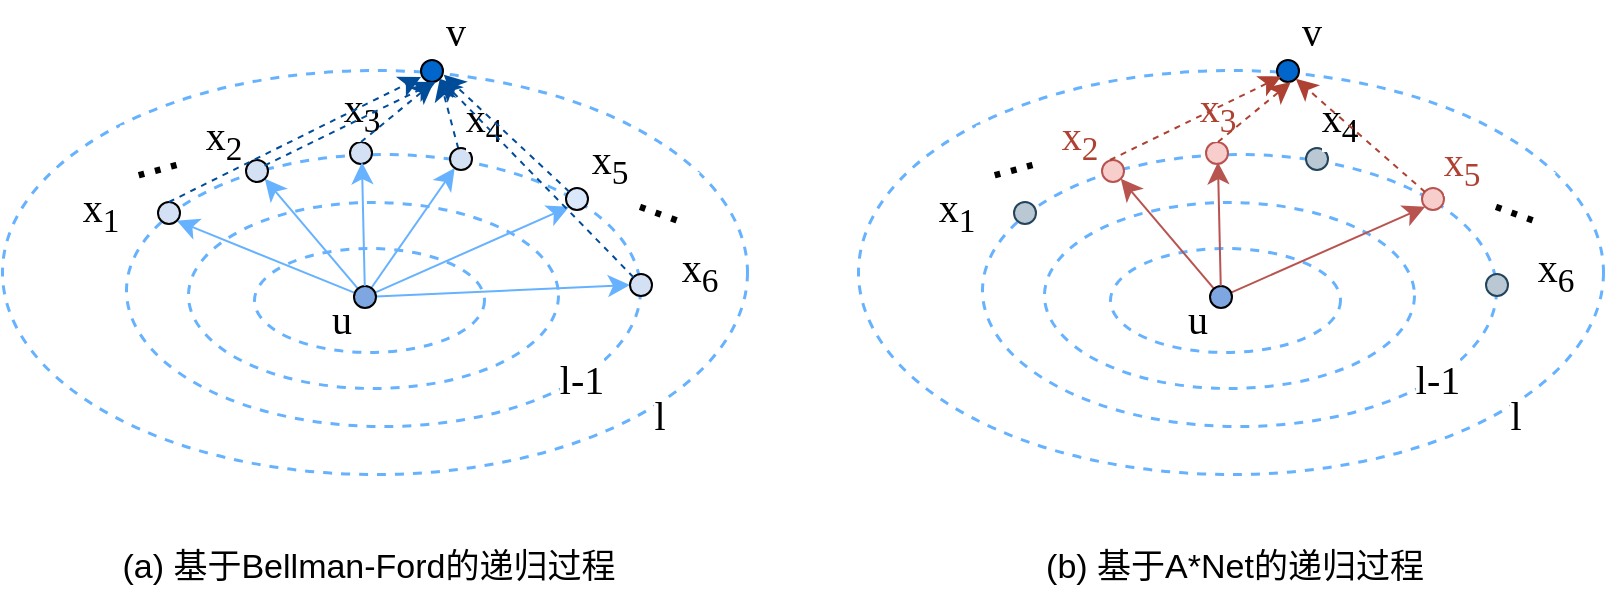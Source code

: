 <mxfile version="26.0.13" pages="2">
  <diagram name="第 1 页" id="-GWqahgR6H9b3GAEnnep">
    <mxGraphModel dx="1654" dy="725" grid="0" gridSize="10" guides="1" tooltips="1" connect="1" arrows="1" fold="1" page="0" pageScale="1" pageWidth="827" pageHeight="1169" math="0" shadow="0">
      <root>
        <mxCell id="0" />
        <mxCell id="1" parent="0" />
        <mxCell id="dbSCkXmtqoAMXs0ZTFc3-5" value="" style="ellipse;whiteSpace=wrap;html=1;dashed=1;strokeColor=#66B2FF;strokeWidth=1.5;" vertex="1" parent="1">
          <mxGeometry x="-33" y="90" width="372.5" height="202" as="geometry" />
        </mxCell>
        <mxCell id="dbSCkXmtqoAMXs0ZTFc3-3" value="" style="ellipse;whiteSpace=wrap;html=1;dashed=1;strokeColor=#66B2FF;strokeWidth=1.5;" vertex="1" parent="1">
          <mxGeometry x="29" y="132" width="257" height="136" as="geometry" />
        </mxCell>
        <mxCell id="dbSCkXmtqoAMXs0ZTFc3-2" value="" style="ellipse;whiteSpace=wrap;html=1;dashed=1;strokeColor=#66B2FF;strokeWidth=1.5;" vertex="1" parent="1">
          <mxGeometry x="60" y="156" width="185" height="93" as="geometry" />
        </mxCell>
        <mxCell id="dbSCkXmtqoAMXs0ZTFc3-1" value="" style="ellipse;whiteSpace=wrap;html=1;dashed=1;strokeColor=#66B2FF;strokeWidth=1.5;" vertex="1" parent="1">
          <mxGeometry x="93" y="179" width="115" height="52" as="geometry" />
        </mxCell>
        <mxCell id="dbSCkXmtqoAMXs0ZTFc3-13" style="edgeStyle=none;curved=1;rounded=0;orthogonalLoop=1;jettySize=auto;html=1;entryX=1;entryY=1;entryDx=0;entryDy=0;fontSize=12;startSize=8;endSize=8;strokeColor=#66B2FF;" edge="1" parent="1" source="dbSCkXmtqoAMXs0ZTFc3-6" target="dbSCkXmtqoAMXs0ZTFc3-11">
          <mxGeometry relative="1" as="geometry" />
        </mxCell>
        <mxCell id="dbSCkXmtqoAMXs0ZTFc3-14" style="edgeStyle=none;curved=1;rounded=0;orthogonalLoop=1;jettySize=auto;html=1;entryX=1;entryY=1;entryDx=0;entryDy=0;fontSize=12;startSize=8;endSize=8;strokeColor=#66B2FF;" edge="1" parent="1" source="dbSCkXmtqoAMXs0ZTFc3-6" target="dbSCkXmtqoAMXs0ZTFc3-7">
          <mxGeometry relative="1" as="geometry" />
        </mxCell>
        <mxCell id="dbSCkXmtqoAMXs0ZTFc3-17" style="edgeStyle=none;curved=1;rounded=0;orthogonalLoop=1;jettySize=auto;html=1;entryX=0;entryY=0.5;entryDx=0;entryDy=0;fontSize=12;startSize=8;endSize=8;strokeColor=#66B2FF;" edge="1" parent="1" source="dbSCkXmtqoAMXs0ZTFc3-6" target="dbSCkXmtqoAMXs0ZTFc3-12">
          <mxGeometry relative="1" as="geometry" />
        </mxCell>
        <mxCell id="dbSCkXmtqoAMXs0ZTFc3-18" style="edgeStyle=none;curved=1;rounded=0;orthogonalLoop=1;jettySize=auto;html=1;entryX=0;entryY=1;entryDx=0;entryDy=0;fontSize=12;startSize=8;endSize=8;strokeColor=#66B2FF;" edge="1" parent="1" source="dbSCkXmtqoAMXs0ZTFc3-6" target="dbSCkXmtqoAMXs0ZTFc3-10">
          <mxGeometry relative="1" as="geometry" />
        </mxCell>
        <mxCell id="dbSCkXmtqoAMXs0ZTFc3-19" style="edgeStyle=none;curved=1;rounded=0;orthogonalLoop=1;jettySize=auto;html=1;fontSize=12;startSize=8;endSize=8;strokeColor=#66B2FF;" edge="1" parent="1" source="dbSCkXmtqoAMXs0ZTFc3-6" target="dbSCkXmtqoAMXs0ZTFc3-9">
          <mxGeometry relative="1" as="geometry" />
        </mxCell>
        <mxCell id="dbSCkXmtqoAMXs0ZTFc3-6" value="" style="ellipse;whiteSpace=wrap;html=1;aspect=fixed;fillColor=#7EA6E0;" vertex="1" parent="1">
          <mxGeometry x="143" y="198" width="11" height="11" as="geometry" />
        </mxCell>
        <mxCell id="dbSCkXmtqoAMXs0ZTFc3-7" value="" style="ellipse;whiteSpace=wrap;html=1;aspect=fixed;fillColor=#D4E1F5;" vertex="1" parent="1">
          <mxGeometry x="89" y="135" width="11" height="11" as="geometry" />
        </mxCell>
        <mxCell id="dbSCkXmtqoAMXs0ZTFc3-8" value="" style="ellipse;whiteSpace=wrap;html=1;aspect=fixed;fillColor=#D4E1F5;" vertex="1" parent="1">
          <mxGeometry x="141" y="126" width="11" height="11" as="geometry" />
        </mxCell>
        <mxCell id="dbSCkXmtqoAMXs0ZTFc3-57" style="edgeStyle=none;curved=1;rounded=0;orthogonalLoop=1;jettySize=auto;html=1;entryX=1;entryY=1;entryDx=0;entryDy=0;fontSize=12;startSize=8;endSize=8;dashed=1;strokeColor=#004C99;" edge="1" parent="1" source="dbSCkXmtqoAMXs0ZTFc3-9" target="dbSCkXmtqoAMXs0ZTFc3-51">
          <mxGeometry relative="1" as="geometry" />
        </mxCell>
        <mxCell id="dbSCkXmtqoAMXs0ZTFc3-9" value="" style="ellipse;whiteSpace=wrap;html=1;aspect=fixed;fillColor=#D4E1F5;" vertex="1" parent="1">
          <mxGeometry x="191" y="129" width="11" height="11" as="geometry" />
        </mxCell>
        <mxCell id="dbSCkXmtqoAMXs0ZTFc3-10" value="" style="ellipse;whiteSpace=wrap;html=1;aspect=fixed;fillColor=#DAE8FC;" vertex="1" parent="1">
          <mxGeometry x="249" y="149" width="11" height="11" as="geometry" />
        </mxCell>
        <mxCell id="dbSCkXmtqoAMXs0ZTFc3-11" value="" style="ellipse;whiteSpace=wrap;html=1;aspect=fixed;fillColor=#D4E1F5;" vertex="1" parent="1">
          <mxGeometry x="45" y="156" width="11" height="11" as="geometry" />
        </mxCell>
        <mxCell id="dbSCkXmtqoAMXs0ZTFc3-12" value="" style="ellipse;whiteSpace=wrap;html=1;aspect=fixed;fillColor=#D4E1F5;" vertex="1" parent="1">
          <mxGeometry x="281" y="192" width="11" height="11" as="geometry" />
        </mxCell>
        <mxCell id="dbSCkXmtqoAMXs0ZTFc3-15" style="edgeStyle=none;curved=1;rounded=0;orthogonalLoop=1;jettySize=auto;html=1;entryX=0.459;entryY=0.03;entryDx=0;entryDy=0;entryPerimeter=0;fontSize=12;startSize=8;endSize=8;strokeColor=#66B2FF;" edge="1" parent="1" source="dbSCkXmtqoAMXs0ZTFc3-6" target="dbSCkXmtqoAMXs0ZTFc3-3">
          <mxGeometry relative="1" as="geometry" />
        </mxCell>
        <mxCell id="dbSCkXmtqoAMXs0ZTFc3-22" value="&lt;font style=&quot;font-size: 20px;&quot; data-font-src=&quot;https://fonts.googleapis.com/css?family=Ma+Shan+Zheng&quot; face=&quot;Ma Shan Zheng&quot;&gt;x&lt;sub style=&quot;&quot;&gt;1&lt;/sub&gt;&lt;/font&gt;" style="text;html=1;align=center;verticalAlign=middle;whiteSpace=wrap;rounded=0;fontFamily=Helvetica;fontSize=11;fontColor=default;labelBackgroundColor=default;" vertex="1" parent="1">
          <mxGeometry x="-7" y="149" width="47" height="24" as="geometry" />
        </mxCell>
        <mxCell id="dbSCkXmtqoAMXs0ZTFc3-23" value="&lt;font style=&quot;font-size: 20px;&quot; data-font-src=&quot;https://fonts.googleapis.com/css?family=Ma+Shan+Zheng&quot; face=&quot;Ma Shan Zheng&quot;&gt;x&lt;sub style=&quot;&quot;&gt;2&lt;/sub&gt;&lt;/font&gt;" style="text;html=1;align=center;verticalAlign=middle;whiteSpace=wrap;rounded=0;fontFamily=Helvetica;fontSize=11;fontColor=default;labelBackgroundColor=default;" vertex="1" parent="1">
          <mxGeometry x="48" y="110" width="60" height="30" as="geometry" />
        </mxCell>
        <mxCell id="dbSCkXmtqoAMXs0ZTFc3-24" value="&lt;font style=&quot;font-size: 20px;&quot; face=&quot;Ma Shan Zheng&quot;&gt;x&lt;sub style=&quot;&quot;&gt;3&lt;/sub&gt;&lt;/font&gt;" style="text;html=1;align=center;verticalAlign=middle;whiteSpace=wrap;rounded=0;fontFamily=Helvetica;fontSize=11;fontColor=default;labelBackgroundColor=default;" vertex="1" parent="1">
          <mxGeometry x="116.5" y="96" width="60" height="30" as="geometry" />
        </mxCell>
        <mxCell id="dbSCkXmtqoAMXs0ZTFc3-25" value="&lt;font style=&quot;font-size: 20px;&quot; data-font-src=&quot;https://fonts.googleapis.com/css?family=Ma+Shan+Zheng&quot; face=&quot;Ma Shan Zheng&quot;&gt;x&lt;sub style=&quot;&quot;&gt;4&lt;/sub&gt;&lt;/font&gt;" style="text;html=1;align=center;verticalAlign=middle;whiteSpace=wrap;rounded=0;fontFamily=Helvetica;fontSize=11;fontColor=default;labelBackgroundColor=default;" vertex="1" parent="1">
          <mxGeometry x="181" y="103" width="54" height="26" as="geometry" />
        </mxCell>
        <mxCell id="dbSCkXmtqoAMXs0ZTFc3-28" value="&lt;font style=&quot;font-size: 20px;&quot; data-font-src=&quot;https://fonts.googleapis.com/css?family=Ma+Shan+Zheng&quot; face=&quot;Ma Shan Zheng&quot;&gt;x&lt;sub style=&quot;&quot;&gt;5&lt;/sub&gt;&lt;/font&gt;" style="text;html=1;align=center;verticalAlign=middle;whiteSpace=wrap;rounded=0;fontFamily=Helvetica;fontSize=11;fontColor=default;labelBackgroundColor=default;" vertex="1" parent="1">
          <mxGeometry x="241" y="122" width="60" height="30" as="geometry" />
        </mxCell>
        <mxCell id="dbSCkXmtqoAMXs0ZTFc3-29" value="&lt;font style=&quot;font-size: 20px;&quot; data-font-src=&quot;https://fonts.googleapis.com/css?family=Ma+Shan+Zheng&quot; face=&quot;Ma Shan Zheng&quot;&gt;x&lt;sub style=&quot;&quot;&gt;6&lt;/sub&gt;&lt;/font&gt;" style="text;html=1;align=center;verticalAlign=middle;whiteSpace=wrap;rounded=0;fontFamily=Helvetica;fontSize=11;fontColor=default;labelBackgroundColor=default;" vertex="1" parent="1">
          <mxGeometry x="286" y="176" width="60" height="30" as="geometry" />
        </mxCell>
        <mxCell id="dbSCkXmtqoAMXs0ZTFc3-34" value="&lt;font style=&quot;font-size: 30px;&quot;&gt;...&lt;/font&gt;" style="text;html=1;align=center;verticalAlign=middle;whiteSpace=wrap;rounded=0;fontFamily=Helvetica;fontSize=11;fontColor=default;labelBackgroundColor=default;rotation=20;" vertex="1" parent="1">
          <mxGeometry x="289" y="152" width="19" height="1" as="geometry" />
        </mxCell>
        <mxCell id="dbSCkXmtqoAMXs0ZTFc3-43" style="edgeStyle=none;curved=1;rounded=0;orthogonalLoop=1;jettySize=auto;html=1;exitX=0.25;exitY=1;exitDx=0;exitDy=0;fontSize=12;startSize=8;endSize=8;" edge="1" parent="1" source="dbSCkXmtqoAMXs0ZTFc3-34" target="dbSCkXmtqoAMXs0ZTFc3-34">
          <mxGeometry relative="1" as="geometry" />
        </mxCell>
        <mxCell id="dbSCkXmtqoAMXs0ZTFc3-44" value="&lt;font style=&quot;font-size: 30px;&quot;&gt;...&lt;/font&gt;" style="text;html=1;align=center;verticalAlign=middle;whiteSpace=wrap;rounded=0;fontFamily=Helvetica;fontSize=11;fontColor=default;labelBackgroundColor=default;rotation=-15;" vertex="1" parent="1">
          <mxGeometry x="32.998" y="130.999" width="19" height="1" as="geometry" />
        </mxCell>
        <mxCell id="dbSCkXmtqoAMXs0ZTFc3-48" value="&lt;font style=&quot;font-size: 20px;&quot; data-font-src=&quot;https://fonts.googleapis.com/css?family=Ma+Shan+Zheng&quot; face=&quot;Ma Shan Zheng&quot;&gt;u&lt;/font&gt;" style="text;html=1;align=center;verticalAlign=middle;whiteSpace=wrap;rounded=0;fontFamily=Helvetica;fontSize=11;fontColor=default;labelBackgroundColor=default;" vertex="1" parent="1">
          <mxGeometry x="107" y="199" width="60" height="30" as="geometry" />
        </mxCell>
        <mxCell id="dbSCkXmtqoAMXs0ZTFc3-49" value="&lt;font style=&quot;font-size: 20px;&quot; data-font-src=&quot;https://fonts.googleapis.com/css?family=Ma+Shan+Zheng&quot; face=&quot;Ma Shan Zheng&quot;&gt;l-1&lt;/font&gt;" style="text;html=1;align=center;verticalAlign=middle;whiteSpace=wrap;rounded=0;fontFamily=Helvetica;fontSize=11;fontColor=default;labelBackgroundColor=default;" vertex="1" parent="1">
          <mxGeometry x="227" y="229" width="60" height="30" as="geometry" />
        </mxCell>
        <mxCell id="dbSCkXmtqoAMXs0ZTFc3-50" value="&lt;font style=&quot;font-size: 20px;&quot; data-font-src=&quot;https://fonts.googleapis.com/css?family=Ma+Shan+Zheng&quot; face=&quot;Ma Shan Zheng&quot;&gt;l&lt;/font&gt;" style="text;html=1;align=center;verticalAlign=middle;whiteSpace=wrap;rounded=0;fontFamily=Helvetica;fontSize=11;fontColor=default;labelBackgroundColor=default;" vertex="1" parent="1">
          <mxGeometry x="266" y="247" width="60" height="30" as="geometry" />
        </mxCell>
        <mxCell id="dbSCkXmtqoAMXs0ZTFc3-51" value="" style="ellipse;whiteSpace=wrap;html=1;aspect=fixed;fillColor=#0066CC;" vertex="1" parent="1">
          <mxGeometry x="176.5" y="85" width="11" height="11" as="geometry" />
        </mxCell>
        <mxCell id="dbSCkXmtqoAMXs0ZTFc3-52" value="&lt;font style=&quot;font-size: 20px;&quot; data-font-src=&quot;https://fonts.googleapis.com/css?family=Ma+Shan+Zheng&quot; face=&quot;Ma Shan Zheng&quot;&gt;v&lt;/font&gt;" style="text;html=1;align=center;verticalAlign=middle;whiteSpace=wrap;rounded=0;fontFamily=Helvetica;fontSize=11;fontColor=default;labelBackgroundColor=default;" vertex="1" parent="1">
          <mxGeometry x="164" y="55" width="60" height="30" as="geometry" />
        </mxCell>
        <mxCell id="dbSCkXmtqoAMXs0ZTFc3-54" style="edgeStyle=none;curved=1;rounded=0;orthogonalLoop=1;jettySize=auto;html=1;entryX=0.578;entryY=0.012;entryDx=0;entryDy=0;entryPerimeter=0;fontSize=12;startSize=8;endSize=8;dashed=1;strokeColor=#004C99;exitX=0.5;exitY=0;exitDx=0;exitDy=0;" edge="1" parent="1" source="dbSCkXmtqoAMXs0ZTFc3-11">
          <mxGeometry relative="1" as="geometry">
            <mxPoint x="49.572" y="159.998" as="sourcePoint" />
            <mxPoint x="176.505" y="93.474" as="targetPoint" />
          </mxGeometry>
        </mxCell>
        <mxCell id="dbSCkXmtqoAMXs0ZTFc3-55" style="edgeStyle=none;curved=1;rounded=0;orthogonalLoop=1;jettySize=auto;html=1;entryX=0.231;entryY=-0.039;entryDx=0;entryDy=0;entryPerimeter=0;fontSize=12;startSize=8;endSize=8;dashed=1;strokeColor=#004C99;exitX=0.838;exitY=0.926;exitDx=0;exitDy=0;exitPerimeter=0;" edge="1" parent="1" source="dbSCkXmtqoAMXs0ZTFc3-23">
          <mxGeometry relative="1" as="geometry">
            <mxPoint x="92.999" y="135.329" as="sourcePoint" />
            <mxPoint x="183.924" y="95.996" as="targetPoint" />
          </mxGeometry>
        </mxCell>
        <mxCell id="dbSCkXmtqoAMXs0ZTFc3-56" style="edgeStyle=none;curved=1;rounded=0;orthogonalLoop=1;jettySize=auto;html=1;entryX=0.277;entryY=-0.011;entryDx=0;entryDy=0;entryPerimeter=0;fontSize=12;startSize=8;endSize=8;dashed=1;strokeColor=#004C99;exitX=0.5;exitY=1;exitDx=0;exitDy=0;" edge="1" parent="1" source="dbSCkXmtqoAMXs0ZTFc3-24">
          <mxGeometry relative="1" as="geometry">
            <mxPoint x="141.0" y="124.685" as="sourcePoint" />
            <mxPoint x="182.918" y="96.004" as="targetPoint" />
          </mxGeometry>
        </mxCell>
        <mxCell id="dbSCkXmtqoAMXs0ZTFc3-59" style="edgeStyle=none;curved=1;rounded=0;orthogonalLoop=1;jettySize=auto;html=1;entryX=1.033;entryY=0.668;entryDx=0;entryDy=0;entryPerimeter=0;fontSize=12;startSize=8;endSize=8;dashed=1;strokeColor=#004C99;" edge="1" parent="1" source="dbSCkXmtqoAMXs0ZTFc3-10" target="dbSCkXmtqoAMXs0ZTFc3-51">
          <mxGeometry relative="1" as="geometry" />
        </mxCell>
        <mxCell id="dbSCkXmtqoAMXs0ZTFc3-60" style="edgeStyle=none;curved=1;rounded=0;orthogonalLoop=1;jettySize=auto;html=1;entryX=0.588;entryY=0.022;entryDx=0;entryDy=0;entryPerimeter=0;fontSize=12;startSize=8;endSize=8;dashed=1;strokeColor=#004C99;" edge="1" parent="1" source="dbSCkXmtqoAMXs0ZTFc3-12" target="dbSCkXmtqoAMXs0ZTFc3-5">
          <mxGeometry relative="1" as="geometry" />
        </mxCell>
        <mxCell id="dbSCkXmtqoAMXs0ZTFc3-61" value="" style="ellipse;whiteSpace=wrap;html=1;dashed=1;strokeColor=#66B2FF;strokeWidth=1.5;" vertex="1" parent="1">
          <mxGeometry x="395" y="90" width="372.5" height="202" as="geometry" />
        </mxCell>
        <mxCell id="dbSCkXmtqoAMXs0ZTFc3-62" value="" style="ellipse;whiteSpace=wrap;html=1;dashed=1;strokeColor=#66B2FF;strokeWidth=1.5;" vertex="1" parent="1">
          <mxGeometry x="457" y="132" width="257" height="136" as="geometry" />
        </mxCell>
        <mxCell id="dbSCkXmtqoAMXs0ZTFc3-63" value="" style="ellipse;whiteSpace=wrap;html=1;dashed=1;strokeColor=#66B2FF;strokeWidth=1.5;" vertex="1" parent="1">
          <mxGeometry x="488" y="156" width="185" height="93" as="geometry" />
        </mxCell>
        <mxCell id="dbSCkXmtqoAMXs0ZTFc3-64" value="" style="ellipse;whiteSpace=wrap;html=1;dashed=1;strokeColor=#66B2FF;strokeWidth=1.5;" vertex="1" parent="1">
          <mxGeometry x="521" y="179" width="115" height="52" as="geometry" />
        </mxCell>
        <mxCell id="dbSCkXmtqoAMXs0ZTFc3-66" style="edgeStyle=none;curved=1;rounded=0;orthogonalLoop=1;jettySize=auto;html=1;entryX=1;entryY=1;entryDx=0;entryDy=0;fontSize=12;startSize=8;endSize=8;strokeColor=#b85450;fillColor=#f8cecc;" edge="1" parent="1" source="dbSCkXmtqoAMXs0ZTFc3-70" target="dbSCkXmtqoAMXs0ZTFc3-71">
          <mxGeometry relative="1" as="geometry" />
        </mxCell>
        <mxCell id="dbSCkXmtqoAMXs0ZTFc3-68" style="edgeStyle=none;curved=1;rounded=0;orthogonalLoop=1;jettySize=auto;html=1;entryX=0;entryY=1;entryDx=0;entryDy=0;fontSize=12;startSize=8;endSize=8;strokeColor=#b85450;fillColor=#f8cecc;" edge="1" parent="1" source="dbSCkXmtqoAMXs0ZTFc3-70" target="dbSCkXmtqoAMXs0ZTFc3-75">
          <mxGeometry relative="1" as="geometry" />
        </mxCell>
        <mxCell id="dbSCkXmtqoAMXs0ZTFc3-70" value="" style="ellipse;whiteSpace=wrap;html=1;aspect=fixed;fillColor=#7EA6E0;" vertex="1" parent="1">
          <mxGeometry x="571" y="198" width="11" height="11" as="geometry" />
        </mxCell>
        <mxCell id="dbSCkXmtqoAMXs0ZTFc3-71" value="" style="ellipse;whiteSpace=wrap;html=1;aspect=fixed;fillColor=#f8cecc;strokeColor=#b85450;" vertex="1" parent="1">
          <mxGeometry x="517" y="135" width="11" height="11" as="geometry" />
        </mxCell>
        <mxCell id="dbSCkXmtqoAMXs0ZTFc3-72" value="" style="ellipse;whiteSpace=wrap;html=1;aspect=fixed;fillColor=#f8cecc;strokeColor=#b85450;" vertex="1" parent="1">
          <mxGeometry x="569" y="126" width="11" height="11" as="geometry" />
        </mxCell>
        <mxCell id="dbSCkXmtqoAMXs0ZTFc3-74" value="" style="ellipse;whiteSpace=wrap;html=1;aspect=fixed;fillColor=#bac8d3;strokeColor=#23445d;" vertex="1" parent="1">
          <mxGeometry x="619" y="129" width="11" height="11" as="geometry" />
        </mxCell>
        <mxCell id="dbSCkXmtqoAMXs0ZTFc3-75" value="" style="ellipse;whiteSpace=wrap;html=1;aspect=fixed;fillColor=#f8cecc;strokeColor=#b85450;" vertex="1" parent="1">
          <mxGeometry x="677" y="149" width="11" height="11" as="geometry" />
        </mxCell>
        <mxCell id="dbSCkXmtqoAMXs0ZTFc3-76" value="" style="ellipse;whiteSpace=wrap;html=1;aspect=fixed;fillColor=#bac8d3;strokeColor=#23445d;" vertex="1" parent="1">
          <mxGeometry x="473" y="156" width="11" height="11" as="geometry" />
        </mxCell>
        <mxCell id="dbSCkXmtqoAMXs0ZTFc3-77" value="" style="ellipse;whiteSpace=wrap;html=1;aspect=fixed;fillColor=#bac8d3;strokeColor=#23445d;" vertex="1" parent="1">
          <mxGeometry x="709" y="192" width="11" height="11" as="geometry" />
        </mxCell>
        <mxCell id="dbSCkXmtqoAMXs0ZTFc3-78" style="edgeStyle=none;curved=1;rounded=0;orthogonalLoop=1;jettySize=auto;html=1;entryX=0.459;entryY=0.03;entryDx=0;entryDy=0;entryPerimeter=0;fontSize=12;startSize=8;endSize=8;strokeColor=#b85450;fillColor=#f8cecc;" edge="1" parent="1" source="dbSCkXmtqoAMXs0ZTFc3-70" target="dbSCkXmtqoAMXs0ZTFc3-62">
          <mxGeometry relative="1" as="geometry" />
        </mxCell>
        <mxCell id="dbSCkXmtqoAMXs0ZTFc3-79" value="&lt;font style=&quot;font-size: 20px;&quot; data-font-src=&quot;https://fonts.googleapis.com/css?family=Ma+Shan+Zheng&quot; face=&quot;Ma Shan Zheng&quot;&gt;x&lt;sub style=&quot;&quot;&gt;1&lt;/sub&gt;&lt;/font&gt;" style="text;html=1;align=center;verticalAlign=middle;whiteSpace=wrap;rounded=0;fontFamily=Helvetica;fontSize=11;fontColor=default;labelBackgroundColor=default;" vertex="1" parent="1">
          <mxGeometry x="421" y="149" width="47" height="24" as="geometry" />
        </mxCell>
        <mxCell id="dbSCkXmtqoAMXs0ZTFc3-80" value="&lt;font color=&quot;#ae4132&quot; style=&quot;font-size: 20px;&quot; data-font-src=&quot;https://fonts.googleapis.com/css?family=Ma+Shan+Zheng&quot; face=&quot;Ma Shan Zheng&quot;&gt;x&lt;sub style=&quot;&quot;&gt;2&lt;/sub&gt;&lt;/font&gt;" style="text;html=1;align=center;verticalAlign=middle;whiteSpace=wrap;rounded=0;fontFamily=Helvetica;fontSize=11;fontColor=default;labelBackgroundColor=default;" vertex="1" parent="1">
          <mxGeometry x="476" y="110" width="60" height="30" as="geometry" />
        </mxCell>
        <mxCell id="dbSCkXmtqoAMXs0ZTFc3-81" value="&lt;font color=&quot;#ae4132&quot; style=&quot;font-size: 20px;&quot; face=&quot;Ma Shan Zheng&quot;&gt;x&lt;sub style=&quot;&quot;&gt;3&lt;/sub&gt;&lt;/font&gt;" style="text;html=1;align=center;verticalAlign=middle;whiteSpace=wrap;rounded=0;fontFamily=Helvetica;fontSize=11;fontColor=default;labelBackgroundColor=default;" vertex="1" parent="1">
          <mxGeometry x="544.5" y="96" width="60" height="30" as="geometry" />
        </mxCell>
        <mxCell id="dbSCkXmtqoAMXs0ZTFc3-82" value="&lt;font style=&quot;font-size: 20px;&quot; data-font-src=&quot;https://fonts.googleapis.com/css?family=Ma+Shan+Zheng&quot; face=&quot;Ma Shan Zheng&quot;&gt;x&lt;sub style=&quot;&quot;&gt;4&lt;/sub&gt;&lt;/font&gt;" style="text;html=1;align=center;verticalAlign=middle;whiteSpace=wrap;rounded=0;fontFamily=Helvetica;fontSize=11;fontColor=default;labelBackgroundColor=default;" vertex="1" parent="1">
          <mxGeometry x="609" y="103" width="54" height="26" as="geometry" />
        </mxCell>
        <mxCell id="dbSCkXmtqoAMXs0ZTFc3-83" value="&lt;font color=&quot;#ae4132&quot; style=&quot;font-size: 20px;&quot; data-font-src=&quot;https://fonts.googleapis.com/css?family=Ma+Shan+Zheng&quot; face=&quot;Ma Shan Zheng&quot;&gt;x&lt;sub style=&quot;&quot;&gt;5&lt;/sub&gt;&lt;/font&gt;" style="text;html=1;align=center;verticalAlign=middle;whiteSpace=wrap;rounded=0;fontFamily=Helvetica;fontSize=11;fontColor=default;labelBackgroundColor=default;" vertex="1" parent="1">
          <mxGeometry x="667" y="123" width="60" height="30" as="geometry" />
        </mxCell>
        <mxCell id="dbSCkXmtqoAMXs0ZTFc3-84" value="&lt;font style=&quot;font-size: 20px;&quot; data-font-src=&quot;https://fonts.googleapis.com/css?family=Ma+Shan+Zheng&quot; face=&quot;Ma Shan Zheng&quot;&gt;x&lt;sub style=&quot;&quot;&gt;6&lt;/sub&gt;&lt;/font&gt;" style="text;html=1;align=center;verticalAlign=middle;whiteSpace=wrap;rounded=0;fontFamily=Helvetica;fontSize=11;fontColor=default;labelBackgroundColor=default;" vertex="1" parent="1">
          <mxGeometry x="714" y="176" width="60" height="30" as="geometry" />
        </mxCell>
        <mxCell id="dbSCkXmtqoAMXs0ZTFc3-85" value="&lt;font style=&quot;font-size: 30px;&quot;&gt;...&lt;/font&gt;" style="text;html=1;align=center;verticalAlign=middle;whiteSpace=wrap;rounded=0;fontFamily=Helvetica;fontSize=11;fontColor=default;labelBackgroundColor=default;rotation=20;" vertex="1" parent="1">
          <mxGeometry x="717" y="152" width="19" height="1" as="geometry" />
        </mxCell>
        <mxCell id="dbSCkXmtqoAMXs0ZTFc3-86" style="edgeStyle=none;curved=1;rounded=0;orthogonalLoop=1;jettySize=auto;html=1;exitX=0.25;exitY=1;exitDx=0;exitDy=0;fontSize=12;startSize=8;endSize=8;" edge="1" parent="1" source="dbSCkXmtqoAMXs0ZTFc3-85" target="dbSCkXmtqoAMXs0ZTFc3-85">
          <mxGeometry relative="1" as="geometry" />
        </mxCell>
        <mxCell id="dbSCkXmtqoAMXs0ZTFc3-87" value="&lt;font style=&quot;font-size: 30px;&quot;&gt;...&lt;/font&gt;" style="text;html=1;align=center;verticalAlign=middle;whiteSpace=wrap;rounded=0;fontFamily=Helvetica;fontSize=11;fontColor=default;labelBackgroundColor=default;rotation=-15;" vertex="1" parent="1">
          <mxGeometry x="460.998" y="130.999" width="19" height="1" as="geometry" />
        </mxCell>
        <mxCell id="dbSCkXmtqoAMXs0ZTFc3-88" value="&lt;font style=&quot;font-size: 20px;&quot; data-font-src=&quot;https://fonts.googleapis.com/css?family=Ma+Shan+Zheng&quot; face=&quot;Ma Shan Zheng&quot;&gt;u&lt;/font&gt;" style="text;html=1;align=center;verticalAlign=middle;whiteSpace=wrap;rounded=0;fontFamily=Helvetica;fontSize=11;fontColor=default;labelBackgroundColor=default;" vertex="1" parent="1">
          <mxGeometry x="535" y="199" width="60" height="30" as="geometry" />
        </mxCell>
        <mxCell id="dbSCkXmtqoAMXs0ZTFc3-89" value="&lt;font style=&quot;font-size: 20px;&quot; data-font-src=&quot;https://fonts.googleapis.com/css?family=Ma+Shan+Zheng&quot; face=&quot;Ma Shan Zheng&quot;&gt;l-1&lt;/font&gt;" style="text;html=1;align=center;verticalAlign=middle;whiteSpace=wrap;rounded=0;fontFamily=Helvetica;fontSize=11;fontColor=default;labelBackgroundColor=default;" vertex="1" parent="1">
          <mxGeometry x="655" y="229" width="60" height="30" as="geometry" />
        </mxCell>
        <mxCell id="dbSCkXmtqoAMXs0ZTFc3-90" value="&lt;font style=&quot;font-size: 20px;&quot; data-font-src=&quot;https://fonts.googleapis.com/css?family=Ma+Shan+Zheng&quot; face=&quot;Ma Shan Zheng&quot;&gt;l&lt;/font&gt;" style="text;html=1;align=center;verticalAlign=middle;whiteSpace=wrap;rounded=0;fontFamily=Helvetica;fontSize=11;fontColor=default;labelBackgroundColor=default;" vertex="1" parent="1">
          <mxGeometry x="694" y="247" width="60" height="30" as="geometry" />
        </mxCell>
        <mxCell id="dbSCkXmtqoAMXs0ZTFc3-91" value="" style="ellipse;whiteSpace=wrap;html=1;aspect=fixed;fillColor=#0066CC;" vertex="1" parent="1">
          <mxGeometry x="604.5" y="85" width="11" height="11" as="geometry" />
        </mxCell>
        <mxCell id="dbSCkXmtqoAMXs0ZTFc3-92" value="&lt;font style=&quot;font-size: 20px;&quot; data-font-src=&quot;https://fonts.googleapis.com/css?family=Ma+Shan+Zheng&quot; face=&quot;Ma Shan Zheng&quot;&gt;v&lt;/font&gt;" style="text;html=1;align=center;verticalAlign=middle;whiteSpace=wrap;rounded=0;fontFamily=Helvetica;fontSize=11;fontColor=default;labelBackgroundColor=default;" vertex="1" parent="1">
          <mxGeometry x="592" y="55" width="60" height="30" as="geometry" />
        </mxCell>
        <mxCell id="dbSCkXmtqoAMXs0ZTFc3-94" style="edgeStyle=none;curved=1;rounded=0;orthogonalLoop=1;jettySize=auto;html=1;entryX=0.231;entryY=-0.039;entryDx=0;entryDy=0;entryPerimeter=0;fontSize=12;startSize=8;endSize=8;dashed=1;strokeColor=#ae4132;exitX=0.838;exitY=0.926;exitDx=0;exitDy=0;exitPerimeter=0;fillColor=#fad9d5;" edge="1" parent="1">
          <mxGeometry relative="1" as="geometry">
            <mxPoint x="521" y="135.0" as="sourcePoint" />
            <mxPoint x="606.644" y="93.216" as="targetPoint" />
          </mxGeometry>
        </mxCell>
        <mxCell id="dbSCkXmtqoAMXs0ZTFc3-95" style="edgeStyle=none;curved=1;rounded=0;orthogonalLoop=1;jettySize=auto;html=1;entryX=0.277;entryY=-0.011;entryDx=0;entryDy=0;entryPerimeter=0;fontSize=12;startSize=8;endSize=8;dashed=1;strokeColor=#ae4132;exitX=0.5;exitY=1;exitDx=0;exitDy=0;fillColor=#fad9d5;" edge="1" parent="1">
          <mxGeometry relative="1" as="geometry">
            <mxPoint x="575" y="126" as="sourcePoint" />
            <mxPoint x="611.418" y="96.004" as="targetPoint" />
          </mxGeometry>
        </mxCell>
        <mxCell id="dbSCkXmtqoAMXs0ZTFc3-96" style="edgeStyle=none;curved=1;rounded=0;orthogonalLoop=1;jettySize=auto;html=1;entryX=1;entryY=1;entryDx=0;entryDy=0;fontSize=12;startSize=8;endSize=8;dashed=1;strokeColor=#ae4132;fillColor=#fad9d5;" edge="1" parent="1" source="dbSCkXmtqoAMXs0ZTFc3-75" target="dbSCkXmtqoAMXs0ZTFc3-91">
          <mxGeometry relative="1" as="geometry" />
        </mxCell>
        <mxCell id="dbSCkXmtqoAMXs0ZTFc3-98" value="&lt;font style=&quot;font-size: 17px;&quot;&gt;(a) 基于Bellman-Ford的递归过程&lt;/font&gt;" style="text;html=1;align=center;verticalAlign=middle;whiteSpace=wrap;rounded=0;fontFamily=Helvetica;fontSize=11;fontColor=default;labelBackgroundColor=default;" vertex="1" parent="1">
          <mxGeometry x="22" y="324" width="257" height="30" as="geometry" />
        </mxCell>
        <mxCell id="dbSCkXmtqoAMXs0ZTFc3-99" value="&lt;font style=&quot;font-size: 17px;&quot;&gt;(b) 基于A*Net的递归过程&lt;/font&gt;" style="text;html=1;align=center;verticalAlign=middle;whiteSpace=wrap;rounded=0;fontFamily=Helvetica;fontSize=11;fontColor=default;labelBackgroundColor=default;" vertex="1" parent="1">
          <mxGeometry x="480" y="324" width="207" height="30" as="geometry" />
        </mxCell>
      </root>
    </mxGraphModel>
  </diagram>
  <diagram id="WXyBM2Mj2oI0mTL3QHqb" name="第 2 页">
    <mxGraphModel dx="565" dy="360" grid="1" gridSize="10" guides="1" tooltips="1" connect="1" arrows="1" fold="1" page="1" pageScale="1" pageWidth="827" pageHeight="1169" math="0" shadow="0">
      <root>
        <mxCell id="0" />
        <mxCell id="1" parent="0" />
        <mxCell id="d7HS9fSpkTuU8l6qnxPW-1" value="" style="ellipse;whiteSpace=wrap;html=1;dashed=1;strokeColor=#66B2FF;strokeWidth=1.5;" parent="1" vertex="1">
          <mxGeometry x="260" y="355" width="372.5" height="202" as="geometry" />
        </mxCell>
        <mxCell id="d7HS9fSpkTuU8l6qnxPW-2" value="" style="ellipse;whiteSpace=wrap;html=1;dashed=1;strokeColor=#66B2FF;strokeWidth=1.5;" parent="1" vertex="1">
          <mxGeometry x="290" y="380" width="320" height="150" as="geometry" />
        </mxCell>
        <mxCell id="d7HS9fSpkTuU8l6qnxPW-3" value="" style="ellipse;whiteSpace=wrap;html=1;dashed=1;strokeColor=#66B2FF;strokeWidth=1.5;" parent="1" vertex="1">
          <mxGeometry x="360" y="430" width="178" height="84" as="geometry" />
        </mxCell>
        <mxCell id="d7HS9fSpkTuU8l6qnxPW-4" value="" style="ellipse;whiteSpace=wrap;html=1;dashed=1;strokeColor=#66B2FF;strokeWidth=1.5;" parent="1" vertex="1">
          <mxGeometry x="390" y="450" width="111" height="46" as="geometry" />
        </mxCell>
        <mxCell id="d7HS9fSpkTuU8l6qnxPW-5" style="edgeStyle=none;curved=1;rounded=0;orthogonalLoop=1;jettySize=auto;html=1;entryX=1;entryY=1;entryDx=0;entryDy=0;fontSize=12;startSize=8;endSize=8;strokeColor=#66B2FF;endArrow=blockThin;endFill=1;" parent="1" source="yFghx51tKZ10RJZMyNzJ-9" target="d7HS9fSpkTuU8l6qnxPW-16" edge="1">
          <mxGeometry relative="1" as="geometry" />
        </mxCell>
        <mxCell id="d7HS9fSpkTuU8l6qnxPW-6" style="edgeStyle=none;curved=1;rounded=0;orthogonalLoop=1;jettySize=auto;html=1;entryX=1;entryY=1;entryDx=0;entryDy=0;fontSize=12;startSize=8;endSize=8;strokeColor=#66B2FF;endArrow=blockThin;endFill=1;" parent="1" source="yFghx51tKZ10RJZMyNzJ-13" target="d7HS9fSpkTuU8l6qnxPW-11" edge="1">
          <mxGeometry relative="1" as="geometry" />
        </mxCell>
        <mxCell id="d7HS9fSpkTuU8l6qnxPW-7" style="edgeStyle=none;curved=1;rounded=0;orthogonalLoop=1;jettySize=auto;html=1;entryX=0;entryY=0.5;entryDx=0;entryDy=0;fontSize=12;startSize=8;endSize=8;strokeColor=#66B2FF;endArrow=blockThin;endFill=1;" parent="1" source="yFghx51tKZ10RJZMyNzJ-28" target="d7HS9fSpkTuU8l6qnxPW-17" edge="1">
          <mxGeometry relative="1" as="geometry" />
        </mxCell>
        <mxCell id="d7HS9fSpkTuU8l6qnxPW-8" style="edgeStyle=none;curved=1;rounded=0;orthogonalLoop=1;jettySize=auto;html=1;entryX=0;entryY=1;entryDx=0;entryDy=0;fontSize=12;startSize=8;endSize=8;strokeColor=#66B2FF;" parent="1" source="yFghx51tKZ10RJZMyNzJ-24" target="d7HS9fSpkTuU8l6qnxPW-15" edge="1">
          <mxGeometry relative="1" as="geometry" />
        </mxCell>
        <mxCell id="d7HS9fSpkTuU8l6qnxPW-9" style="edgeStyle=none;curved=1;rounded=0;orthogonalLoop=1;jettySize=auto;html=1;fontSize=12;startSize=8;endSize=8;strokeColor=#66B2FF;endArrow=blockThin;endFill=1;" parent="1" source="yFghx51tKZ10RJZMyNzJ-18" target="d7HS9fSpkTuU8l6qnxPW-14" edge="1">
          <mxGeometry relative="1" as="geometry" />
        </mxCell>
        <mxCell id="d7HS9fSpkTuU8l6qnxPW-10" value="" style="ellipse;whiteSpace=wrap;html=1;aspect=fixed;fillColor=#7EA6E0;" parent="1" vertex="1">
          <mxGeometry x="436" y="463" width="11" height="11" as="geometry" />
        </mxCell>
        <mxCell id="d7HS9fSpkTuU8l6qnxPW-11" value="" style="ellipse;whiteSpace=wrap;html=1;aspect=fixed;fillColor=#D4E1F5;" parent="1" vertex="1">
          <mxGeometry x="382" y="400" width="11" height="11" as="geometry" />
        </mxCell>
        <mxCell id="d7HS9fSpkTuU8l6qnxPW-12" value="" style="ellipse;whiteSpace=wrap;html=1;aspect=fixed;fillColor=#D4E1F5;" parent="1" vertex="1">
          <mxGeometry x="434" y="391" width="11" height="11" as="geometry" />
        </mxCell>
        <mxCell id="d7HS9fSpkTuU8l6qnxPW-13" style="edgeStyle=none;curved=1;rounded=0;orthogonalLoop=1;jettySize=auto;html=1;entryX=1;entryY=1;entryDx=0;entryDy=0;fontSize=12;startSize=8;endSize=8;dashed=1;strokeColor=#004C99;endArrow=blockThin;endFill=1;" parent="1" source="d7HS9fSpkTuU8l6qnxPW-14" target="d7HS9fSpkTuU8l6qnxPW-31" edge="1">
          <mxGeometry relative="1" as="geometry" />
        </mxCell>
        <mxCell id="d7HS9fSpkTuU8l6qnxPW-14" value="" style="ellipse;whiteSpace=wrap;html=1;aspect=fixed;fillColor=#D4E1F5;" parent="1" vertex="1">
          <mxGeometry x="484" y="394" width="11" height="11" as="geometry" />
        </mxCell>
        <mxCell id="d7HS9fSpkTuU8l6qnxPW-15" value="" style="ellipse;whiteSpace=wrap;html=1;aspect=fixed;fillColor=#DAE8FC;" parent="1" vertex="1">
          <mxGeometry x="542" y="414" width="11" height="11" as="geometry" />
        </mxCell>
        <mxCell id="d7HS9fSpkTuU8l6qnxPW-16" value="" style="ellipse;whiteSpace=wrap;html=1;aspect=fixed;fillColor=#D4E1F5;" parent="1" vertex="1">
          <mxGeometry x="338" y="421" width="11" height="11" as="geometry" />
        </mxCell>
        <mxCell id="d7HS9fSpkTuU8l6qnxPW-17" value="" style="ellipse;whiteSpace=wrap;html=1;aspect=fixed;fillColor=#D4E1F5;" parent="1" vertex="1">
          <mxGeometry x="574" y="457" width="11" height="11" as="geometry" />
        </mxCell>
        <mxCell id="d7HS9fSpkTuU8l6qnxPW-18" style="edgeStyle=none;curved=1;rounded=0;orthogonalLoop=1;jettySize=auto;html=1;entryX=0.5;entryY=1;entryDx=0;entryDy=0;fontSize=12;startSize=8;endSize=8;strokeColor=#66B2FF;endArrow=blockThin;endFill=1;" parent="1" source="yFghx51tKZ10RJZMyNzJ-16" target="d7HS9fSpkTuU8l6qnxPW-12" edge="1">
          <mxGeometry relative="1" as="geometry" />
        </mxCell>
        <mxCell id="d7HS9fSpkTuU8l6qnxPW-19" value="&lt;font face=&quot;Ma Shan Zheng&quot; data-font-src=&quot;https://fonts.googleapis.com/css?family=Ma+Shan+Zheng&quot; style=&quot;font-size: 20px;&quot;&gt;x&lt;sub style=&quot;&quot;&gt;1&lt;/sub&gt;&lt;/font&gt;" style="text;html=1;align=center;verticalAlign=middle;whiteSpace=wrap;rounded=0;fontFamily=Helvetica;fontSize=11;fontColor=default;labelBackgroundColor=none;" parent="1" vertex="1">
          <mxGeometry x="286" y="414" width="47" height="24" as="geometry" />
        </mxCell>
        <mxCell id="d7HS9fSpkTuU8l6qnxPW-20" value="&lt;font face=&quot;Ma Shan Zheng&quot; data-font-src=&quot;https://fonts.googleapis.com/css?family=Ma+Shan+Zheng&quot; style=&quot;font-size: 20px;&quot;&gt;x&lt;sub style=&quot;&quot;&gt;2&lt;/sub&gt;&lt;/font&gt;" style="text;html=1;align=center;verticalAlign=middle;whiteSpace=wrap;rounded=0;fontFamily=Helvetica;fontSize=11;fontColor=default;labelBackgroundColor=none;" parent="1" vertex="1">
          <mxGeometry x="341" y="375" width="60" height="30" as="geometry" />
        </mxCell>
        <mxCell id="d7HS9fSpkTuU8l6qnxPW-21" value="&lt;font style=&quot;font-size: 20px;&quot; face=&quot;Ma Shan Zheng&quot;&gt;x&lt;sub style=&quot;&quot;&gt;3&lt;/sub&gt;&lt;/font&gt;" style="text;html=1;align=center;verticalAlign=middle;whiteSpace=wrap;rounded=0;fontFamily=Helvetica;fontSize=11;fontColor=default;labelBackgroundColor=default;" parent="1" vertex="1">
          <mxGeometry x="409.5" y="361" width="60" height="30" as="geometry" />
        </mxCell>
        <mxCell id="d7HS9fSpkTuU8l6qnxPW-22" value="&lt;font style=&quot;font-size: 20px;&quot; data-font-src=&quot;https://fonts.googleapis.com/css?family=Ma+Shan+Zheng&quot; face=&quot;Ma Shan Zheng&quot;&gt;x&lt;sub style=&quot;&quot;&gt;4&lt;/sub&gt;&lt;/font&gt;" style="text;html=1;align=center;verticalAlign=middle;whiteSpace=wrap;rounded=0;fontFamily=Helvetica;fontSize=11;fontColor=default;labelBackgroundColor=default;" parent="1" vertex="1">
          <mxGeometry x="490" y="368" width="38" height="22" as="geometry" />
        </mxCell>
        <mxCell id="d7HS9fSpkTuU8l6qnxPW-23" value="&lt;font face=&quot;Ma Shan Zheng&quot; data-font-src=&quot;https://fonts.googleapis.com/css?family=Ma+Shan+Zheng&quot; style=&quot;font-size: 20px;&quot;&gt;x&lt;sub style=&quot;&quot;&gt;5&lt;/sub&gt;&lt;/font&gt;" style="text;html=1;align=center;verticalAlign=middle;whiteSpace=wrap;rounded=0;fontFamily=Helvetica;fontSize=11;fontColor=default;labelBackgroundColor=none;" parent="1" vertex="1">
          <mxGeometry x="534" y="387" width="60" height="30" as="geometry" />
        </mxCell>
        <mxCell id="d7HS9fSpkTuU8l6qnxPW-24" value="&lt;font face=&quot;Ma Shan Zheng&quot; data-font-src=&quot;https://fonts.googleapis.com/css?family=Ma+Shan+Zheng&quot; style=&quot;font-size: 20px;&quot;&gt;x&lt;sub style=&quot;&quot;&gt;6&lt;/sub&gt;&lt;/font&gt;" style="text;html=1;align=center;verticalAlign=middle;whiteSpace=wrap;rounded=0;fontFamily=Helvetica;fontSize=11;fontColor=default;labelBackgroundColor=none;" parent="1" vertex="1">
          <mxGeometry x="579" y="441" width="60" height="30" as="geometry" />
        </mxCell>
        <mxCell id="d7HS9fSpkTuU8l6qnxPW-25" value="&lt;font style=&quot;font-size: 30px;&quot;&gt;...&lt;/font&gt;" style="text;html=1;align=center;verticalAlign=middle;whiteSpace=wrap;rounded=0;fontFamily=Helvetica;fontSize=11;fontColor=default;labelBackgroundColor=none;rotation=0;" parent="1" vertex="1">
          <mxGeometry x="553" y="474" width="19" height="1" as="geometry" />
        </mxCell>
        <mxCell id="d7HS9fSpkTuU8l6qnxPW-26" style="edgeStyle=none;curved=1;rounded=0;orthogonalLoop=1;jettySize=auto;html=1;exitX=0.25;exitY=1;exitDx=0;exitDy=0;fontSize=12;startSize=8;endSize=8;" parent="1" source="d7HS9fSpkTuU8l6qnxPW-25" target="d7HS9fSpkTuU8l6qnxPW-25" edge="1">
          <mxGeometry relative="1" as="geometry" />
        </mxCell>
        <mxCell id="d7HS9fSpkTuU8l6qnxPW-27" value="&lt;font style=&quot;font-size: 30px;&quot;&gt;...&lt;/font&gt;" style="text;html=1;align=center;verticalAlign=middle;whiteSpace=wrap;rounded=0;fontFamily=Helvetica;fontSize=11;fontColor=default;labelBackgroundColor=none;rotation=0;" parent="1" vertex="1">
          <mxGeometry x="314" y="460.5" width="19" height="3.5" as="geometry" />
        </mxCell>
        <mxCell id="d7HS9fSpkTuU8l6qnxPW-28" value="&lt;font style=&quot;font-size: 20px;&quot; data-font-src=&quot;https://fonts.googleapis.com/css?family=Ma+Shan+Zheng&quot; face=&quot;Ma Shan Zheng&quot;&gt;u&lt;/font&gt;" style="text;html=1;align=center;verticalAlign=middle;whiteSpace=wrap;rounded=0;fontFamily=Helvetica;fontSize=11;fontColor=default;labelBackgroundColor=default;" parent="1" vertex="1">
          <mxGeometry x="400" y="464" width="60" height="30" as="geometry" />
        </mxCell>
        <mxCell id="d7HS9fSpkTuU8l6qnxPW-29" value="&lt;font face=&quot;Ma Shan Zheng&quot; data-font-src=&quot;https://fonts.googleapis.com/css?family=Ma+Shan+Zheng&quot; style=&quot;font-size: 20px;&quot;&gt;(L-1)-hop&lt;/font&gt;" style="text;html=1;align=center;verticalAlign=middle;whiteSpace=wrap;rounded=0;fontFamily=Helvetica;fontSize=11;fontColor=default;labelBackgroundColor=none;" parent="1" vertex="1">
          <mxGeometry x="503" y="496" width="82" height="30" as="geometry" />
        </mxCell>
        <mxCell id="d7HS9fSpkTuU8l6qnxPW-30" value="&lt;font face=&quot;Ma Shan Zheng&quot; data-font-src=&quot;https://fonts.googleapis.com/css?family=Ma+Shan+Zheng&quot; style=&quot;font-size: 20px;&quot;&gt;L-hop&lt;/font&gt;" style="text;html=1;align=center;verticalAlign=middle;whiteSpace=wrap;rounded=0;fontFamily=Helvetica;fontSize=11;fontColor=default;labelBackgroundColor=none;" parent="1" vertex="1">
          <mxGeometry x="572.5" y="504" width="60" height="30" as="geometry" />
        </mxCell>
        <mxCell id="d7HS9fSpkTuU8l6qnxPW-31" value="" style="ellipse;whiteSpace=wrap;html=1;aspect=fixed;fillColor=#0066CC;" parent="1" vertex="1">
          <mxGeometry x="469.5" y="350" width="11" height="11" as="geometry" />
        </mxCell>
        <mxCell id="d7HS9fSpkTuU8l6qnxPW-32" value="&lt;font style=&quot;font-size: 20px;&quot; data-font-src=&quot;https://fonts.googleapis.com/css?family=Ma+Shan+Zheng&quot; face=&quot;Ma Shan Zheng&quot;&gt;v&lt;/font&gt;" style="text;html=1;align=center;verticalAlign=middle;whiteSpace=wrap;rounded=0;fontFamily=Helvetica;fontSize=11;fontColor=default;labelBackgroundColor=default;" parent="1" vertex="1">
          <mxGeometry x="457" y="320" width="60" height="30" as="geometry" />
        </mxCell>
        <mxCell id="d7HS9fSpkTuU8l6qnxPW-33" style="edgeStyle=none;curved=1;rounded=0;orthogonalLoop=1;jettySize=auto;html=1;entryX=0.578;entryY=0.012;entryDx=0;entryDy=0;entryPerimeter=0;fontSize=12;startSize=8;endSize=8;dashed=1;strokeColor=#004C99;exitX=0.5;exitY=0;exitDx=0;exitDy=0;endArrow=blockThin;endFill=1;" parent="1" source="d7HS9fSpkTuU8l6qnxPW-16" edge="1">
          <mxGeometry relative="1" as="geometry">
            <mxPoint x="342.572" y="424.998" as="sourcePoint" />
            <mxPoint x="469.505" y="358.474" as="targetPoint" />
          </mxGeometry>
        </mxCell>
        <mxCell id="d7HS9fSpkTuU8l6qnxPW-34" style="edgeStyle=none;curved=1;rounded=0;orthogonalLoop=1;jettySize=auto;html=1;entryX=0.231;entryY=-0.039;entryDx=0;entryDy=0;entryPerimeter=0;fontSize=12;startSize=8;endSize=8;dashed=1;strokeColor=#004C99;exitX=0.838;exitY=0.926;exitDx=0;exitDy=0;exitPerimeter=0;labelBackgroundColor=none;endArrow=blockThin;endFill=1;" parent="1" source="d7HS9fSpkTuU8l6qnxPW-20" edge="1">
          <mxGeometry relative="1" as="geometry">
            <mxPoint x="385.999" y="400.329" as="sourcePoint" />
            <mxPoint x="476.924" y="360.996" as="targetPoint" />
          </mxGeometry>
        </mxCell>
        <mxCell id="d7HS9fSpkTuU8l6qnxPW-35" style="edgeStyle=none;curved=1;rounded=0;orthogonalLoop=1;jettySize=auto;html=1;entryX=0.277;entryY=-0.011;entryDx=0;entryDy=0;entryPerimeter=0;fontSize=12;startSize=8;endSize=8;dashed=1;strokeColor=#004C99;exitX=0.5;exitY=1;exitDx=0;exitDy=0;endArrow=blockThin;endFill=1;" parent="1" source="d7HS9fSpkTuU8l6qnxPW-21" edge="1">
          <mxGeometry relative="1" as="geometry">
            <mxPoint x="434.0" y="389.685" as="sourcePoint" />
            <mxPoint x="475.918" y="361.004" as="targetPoint" />
          </mxGeometry>
        </mxCell>
        <mxCell id="d7HS9fSpkTuU8l6qnxPW-36" style="edgeStyle=none;curved=1;rounded=0;orthogonalLoop=1;jettySize=auto;html=1;entryX=1.033;entryY=0.668;entryDx=0;entryDy=0;entryPerimeter=0;fontSize=12;startSize=8;endSize=8;dashed=1;strokeColor=#004C99;endArrow=blockThin;endFill=1;" parent="1" source="d7HS9fSpkTuU8l6qnxPW-15" target="d7HS9fSpkTuU8l6qnxPW-31" edge="1">
          <mxGeometry relative="1" as="geometry" />
        </mxCell>
        <mxCell id="d7HS9fSpkTuU8l6qnxPW-37" style="edgeStyle=none;curved=1;rounded=0;orthogonalLoop=1;jettySize=auto;html=1;entryX=0.588;entryY=0.022;entryDx=0;entryDy=0;entryPerimeter=0;fontSize=12;startSize=8;endSize=8;dashed=1;strokeColor=#004C99;labelBackgroundColor=none;endArrow=blockThin;endFill=1;" parent="1" source="d7HS9fSpkTuU8l6qnxPW-17" target="d7HS9fSpkTuU8l6qnxPW-1" edge="1">
          <mxGeometry relative="1" as="geometry" />
        </mxCell>
        <mxCell id="yFghx51tKZ10RJZMyNzJ-1" value="&lt;font face=&quot;Ma Shan Zheng&quot; data-font-src=&quot;https://fonts.googleapis.com/css?family=Ma+Shan+Zheng&quot; style=&quot;font-size: 20px;&quot;&gt;1-hop&lt;/font&gt;" style="text;html=1;align=center;verticalAlign=middle;whiteSpace=wrap;rounded=0;fontFamily=Helvetica;fontSize=11;fontColor=default;labelBackgroundColor=none;" vertex="1" parent="1">
          <mxGeometry x="447" y="471" width="60" height="30" as="geometry" />
        </mxCell>
        <mxCell id="yFghx51tKZ10RJZMyNzJ-2" value="&lt;font face=&quot;Ma Shan Zheng&quot; data-font-src=&quot;https://fonts.googleapis.com/css?family=Ma+Shan+Zheng&quot; style=&quot;font-size: 20px;&quot;&gt;2-hop&lt;/font&gt;" style="text;html=1;align=center;verticalAlign=middle;whiteSpace=wrap;rounded=0;fontFamily=Helvetica;fontSize=11;fontColor=default;labelBackgroundColor=none;" vertex="1" parent="1">
          <mxGeometry x="487" y="471" width="60" height="30" as="geometry" />
        </mxCell>
        <mxCell id="yFghx51tKZ10RJZMyNzJ-8" value="" style="edgeStyle=none;curved=1;rounded=0;orthogonalLoop=1;jettySize=auto;html=1;entryX=1;entryY=1;entryDx=0;entryDy=0;fontSize=12;startSize=8;endSize=8;strokeColor=#66B2FF;endArrow=blockThin;endFill=1;opacity=50;" edge="1" parent="1" source="yFghx51tKZ10RJZMyNzJ-11" target="yFghx51tKZ10RJZMyNzJ-9">
          <mxGeometry relative="1" as="geometry">
            <mxPoint x="436" y="466" as="sourcePoint" />
            <mxPoint x="347" y="430" as="targetPoint" />
          </mxGeometry>
        </mxCell>
        <mxCell id="yFghx51tKZ10RJZMyNzJ-9" value="" style="ellipse;whiteSpace=wrap;html=1;aspect=fixed;fillColor=#D4E1F5;opacity=50;" vertex="1" parent="1">
          <mxGeometry x="374.5" y="435.5" width="11" height="11" as="geometry" />
        </mxCell>
        <mxCell id="yFghx51tKZ10RJZMyNzJ-10" value="" style="edgeStyle=none;curved=1;rounded=0;orthogonalLoop=1;jettySize=auto;html=1;entryX=1;entryY=1;entryDx=0;entryDy=0;fontSize=12;startSize=8;endSize=8;strokeColor=#66B2FF;endArrow=blockThin;endFill=1;opacity=50;" edge="1" parent="1" source="d7HS9fSpkTuU8l6qnxPW-10" target="yFghx51tKZ10RJZMyNzJ-11">
          <mxGeometry relative="1" as="geometry">
            <mxPoint x="436" y="466" as="sourcePoint" />
            <mxPoint x="384" y="445" as="targetPoint" />
          </mxGeometry>
        </mxCell>
        <mxCell id="yFghx51tKZ10RJZMyNzJ-11" value="" style="ellipse;whiteSpace=wrap;html=1;aspect=fixed;fillColor=#D4E1F5;opacity=50;" vertex="1" parent="1">
          <mxGeometry x="402.5" y="451.5" width="11" height="11" as="geometry" />
        </mxCell>
        <mxCell id="yFghx51tKZ10RJZMyNzJ-12" value="" style="edgeStyle=none;curved=1;rounded=0;orthogonalLoop=1;jettySize=auto;html=1;entryX=1;entryY=1;entryDx=0;entryDy=0;fontSize=12;startSize=8;endSize=8;strokeColor=#66B2FF;endArrow=blockThin;endFill=1;opacity=50;" edge="1" parent="1" source="yFghx51tKZ10RJZMyNzJ-15" target="yFghx51tKZ10RJZMyNzJ-13">
          <mxGeometry relative="1" as="geometry">
            <mxPoint x="438" y="464" as="sourcePoint" />
            <mxPoint x="391" y="409" as="targetPoint" />
          </mxGeometry>
        </mxCell>
        <mxCell id="yFghx51tKZ10RJZMyNzJ-13" value="" style="ellipse;whiteSpace=wrap;html=1;aspect=fixed;fillColor=#D4E1F5;opacity=50;" vertex="1" parent="1">
          <mxGeometry x="404.5" y="426.5" width="11" height="11" as="geometry" />
        </mxCell>
        <mxCell id="yFghx51tKZ10RJZMyNzJ-14" value="" style="edgeStyle=none;curved=1;rounded=0;orthogonalLoop=1;jettySize=auto;html=1;entryX=1;entryY=1;entryDx=0;entryDy=0;fontSize=12;startSize=8;endSize=8;strokeColor=#66B2FF;endArrow=blockThin;endFill=1;opacity=50;" edge="1" parent="1" source="d7HS9fSpkTuU8l6qnxPW-10" target="yFghx51tKZ10RJZMyNzJ-15">
          <mxGeometry relative="1" as="geometry">
            <mxPoint x="438" y="464" as="sourcePoint" />
            <mxPoint x="414" y="436" as="targetPoint" />
          </mxGeometry>
        </mxCell>
        <mxCell id="yFghx51tKZ10RJZMyNzJ-15" value="" style="ellipse;whiteSpace=wrap;html=1;aspect=fixed;fillColor=#D4E1F5;opacity=50;" vertex="1" parent="1">
          <mxGeometry x="419.5" y="444.5" width="11" height="11" as="geometry" />
        </mxCell>
        <mxCell id="yFghx51tKZ10RJZMyNzJ-19" value="" style="edgeStyle=none;curved=1;rounded=0;orthogonalLoop=1;jettySize=auto;html=1;fontSize=12;startSize=8;endSize=8;strokeColor=#66B2FF;endArrow=blockThin;endFill=1;opacity=50;" edge="1" parent="1" source="yFghx51tKZ10RJZMyNzJ-20" target="yFghx51tKZ10RJZMyNzJ-18">
          <mxGeometry relative="1" as="geometry">
            <mxPoint x="445" y="464" as="sourcePoint" />
            <mxPoint x="486" y="404" as="targetPoint" />
            <Array as="points">
              <mxPoint x="460" y="440" />
            </Array>
          </mxGeometry>
        </mxCell>
        <mxCell id="yFghx51tKZ10RJZMyNzJ-18" value="" style="ellipse;whiteSpace=wrap;html=1;aspect=fixed;fillColor=#D4E1F5;opacity=50;" vertex="1" parent="1">
          <mxGeometry x="463.0" y="425" width="11" height="11" as="geometry" />
        </mxCell>
        <mxCell id="yFghx51tKZ10RJZMyNzJ-21" value="" style="edgeStyle=none;curved=1;rounded=0;orthogonalLoop=1;jettySize=auto;html=1;fontSize=12;startSize=8;endSize=8;strokeColor=#66B2FF;endArrow=blockThin;endFill=1;opacity=50;" edge="1" parent="1" source="d7HS9fSpkTuU8l6qnxPW-10" target="yFghx51tKZ10RJZMyNzJ-20">
          <mxGeometry relative="1" as="geometry">
            <mxPoint x="445" y="464" as="sourcePoint" />
            <mxPoint x="465" y="435" as="targetPoint" />
          </mxGeometry>
        </mxCell>
        <mxCell id="yFghx51tKZ10RJZMyNzJ-20" value="" style="ellipse;whiteSpace=wrap;html=1;aspect=fixed;fillColor=#D4E1F5;opacity=50;" vertex="1" parent="1">
          <mxGeometry x="449.0" y="444.5" width="11" height="11" as="geometry" />
        </mxCell>
        <mxCell id="yFghx51tKZ10RJZMyNzJ-23" value="" style="edgeStyle=none;curved=1;rounded=0;orthogonalLoop=1;jettySize=auto;html=1;entryX=0;entryY=1;entryDx=0;entryDy=0;fontSize=12;startSize=8;endSize=8;strokeColor=#66B2FF;endArrow=blockThin;endFill=1;opacity=50;" edge="1" parent="1" source="d7HS9fSpkTuU8l6qnxPW-10" target="yFghx51tKZ10RJZMyNzJ-22">
          <mxGeometry relative="1" as="geometry">
            <mxPoint x="447" y="466" as="sourcePoint" />
            <mxPoint x="544" y="423" as="targetPoint" />
          </mxGeometry>
        </mxCell>
        <mxCell id="yFghx51tKZ10RJZMyNzJ-22" value="" style="ellipse;whiteSpace=wrap;html=1;aspect=fixed;fillColor=#D4E1F5;opacity=50;" vertex="1" parent="1">
          <mxGeometry x="469.5" y="446.5" width="11" height="11" as="geometry" />
        </mxCell>
        <mxCell id="yFghx51tKZ10RJZMyNzJ-25" value="" style="edgeStyle=none;curved=1;rounded=0;orthogonalLoop=1;jettySize=auto;html=1;entryX=0;entryY=1;entryDx=0;entryDy=0;fontSize=12;startSize=8;endSize=8;strokeColor=#66B2FF;endArrow=blockThin;endFill=1;opacity=50;" edge="1" parent="1" source="yFghx51tKZ10RJZMyNzJ-22" target="yFghx51tKZ10RJZMyNzJ-24">
          <mxGeometry relative="1" as="geometry">
            <mxPoint x="480" y="450" as="sourcePoint" />
            <mxPoint x="544" y="423" as="targetPoint" />
          </mxGeometry>
        </mxCell>
        <mxCell id="yFghx51tKZ10RJZMyNzJ-24" value="" style="ellipse;whiteSpace=wrap;html=1;aspect=fixed;fillColor=#D4E1F5;opacity=50;" vertex="1" parent="1">
          <mxGeometry x="496.0" y="433.5" width="11" height="11" as="geometry" />
        </mxCell>
        <mxCell id="yFghx51tKZ10RJZMyNzJ-27" value="" style="edgeStyle=none;curved=1;rounded=0;orthogonalLoop=1;jettySize=auto;html=1;entryX=0;entryY=0.5;entryDx=0;entryDy=0;fontSize=12;startSize=8;endSize=8;strokeColor=#66B2FF;endArrow=blockThin;endFill=1;opacity=50;" edge="1" parent="1" source="d7HS9fSpkTuU8l6qnxPW-10" target="yFghx51tKZ10RJZMyNzJ-26">
          <mxGeometry relative="1" as="geometry">
            <mxPoint x="447" y="468" as="sourcePoint" />
            <mxPoint x="574" y="462" as="targetPoint" />
          </mxGeometry>
        </mxCell>
        <mxCell id="yFghx51tKZ10RJZMyNzJ-26" value="" style="ellipse;whiteSpace=wrap;html=1;aspect=fixed;fillColor=#D4E1F5;opacity=50;" vertex="1" parent="1">
          <mxGeometry x="490.0" y="460" width="11" height="11" as="geometry" />
        </mxCell>
        <mxCell id="yFghx51tKZ10RJZMyNzJ-29" value="" style="edgeStyle=none;curved=1;rounded=0;orthogonalLoop=1;jettySize=auto;html=1;entryX=0;entryY=0.5;entryDx=0;entryDy=0;fontSize=12;startSize=8;endSize=8;strokeColor=#66B2FF;endArrow=blockThin;endFill=1;opacity=50;" edge="1" parent="1" source="yFghx51tKZ10RJZMyNzJ-26" target="yFghx51tKZ10RJZMyNzJ-28">
          <mxGeometry relative="1" as="geometry">
            <mxPoint x="501" y="465" as="sourcePoint" />
            <mxPoint x="574" y="462" as="targetPoint" />
          </mxGeometry>
        </mxCell>
        <mxCell id="yFghx51tKZ10RJZMyNzJ-28" value="" style="ellipse;whiteSpace=wrap;html=1;aspect=fixed;fillColor=#D4E1F5;opacity=50;" vertex="1" parent="1">
          <mxGeometry x="531.0" y="457.5" width="11" height="11" as="geometry" />
        </mxCell>
        <mxCell id="yFghx51tKZ10RJZMyNzJ-30" value="" style="edgeStyle=none;curved=1;rounded=0;orthogonalLoop=1;jettySize=auto;html=1;entryX=0.5;entryY=1;entryDx=0;entryDy=0;fontSize=12;startSize=8;endSize=8;strokeColor=#66B2FF;endArrow=blockThin;endFill=1;opacity=50;" edge="1" parent="1" source="yFghx51tKZ10RJZMyNzJ-17" target="yFghx51tKZ10RJZMyNzJ-16">
          <mxGeometry relative="1" as="geometry">
            <mxPoint x="441" y="463" as="sourcePoint" />
            <mxPoint x="440" y="402" as="targetPoint" />
          </mxGeometry>
        </mxCell>
        <mxCell id="yFghx51tKZ10RJZMyNzJ-16" value="" style="ellipse;whiteSpace=wrap;html=1;aspect=fixed;fillColor=#D4E1F5;opacity=50;" vertex="1" parent="1">
          <mxGeometry x="436.0" y="426.5" width="11" height="11" as="geometry" />
        </mxCell>
        <mxCell id="yFghx51tKZ10RJZMyNzJ-31" value="" style="edgeStyle=none;curved=1;rounded=0;orthogonalLoop=1;jettySize=auto;html=1;entryX=0.5;entryY=1;entryDx=0;entryDy=0;fontSize=12;startSize=8;endSize=8;strokeColor=#66B2FF;endArrow=blockThin;endFill=1;opacity=50;" edge="1" parent="1" source="d7HS9fSpkTuU8l6qnxPW-10" target="yFghx51tKZ10RJZMyNzJ-17">
          <mxGeometry relative="1" as="geometry">
            <mxPoint x="442" y="463" as="sourcePoint" />
            <mxPoint x="442" y="438" as="targetPoint" />
            <Array as="points">
              <mxPoint x="442" y="460" />
            </Array>
          </mxGeometry>
        </mxCell>
        <mxCell id="yFghx51tKZ10RJZMyNzJ-17" value="" style="ellipse;whiteSpace=wrap;html=1;aspect=fixed;fillColor=#D4E1F5;opacity=50;" vertex="1" parent="1">
          <mxGeometry x="434.0" y="444.5" width="11" height="11" as="geometry" />
        </mxCell>
      </root>
    </mxGraphModel>
  </diagram>
</mxfile>
